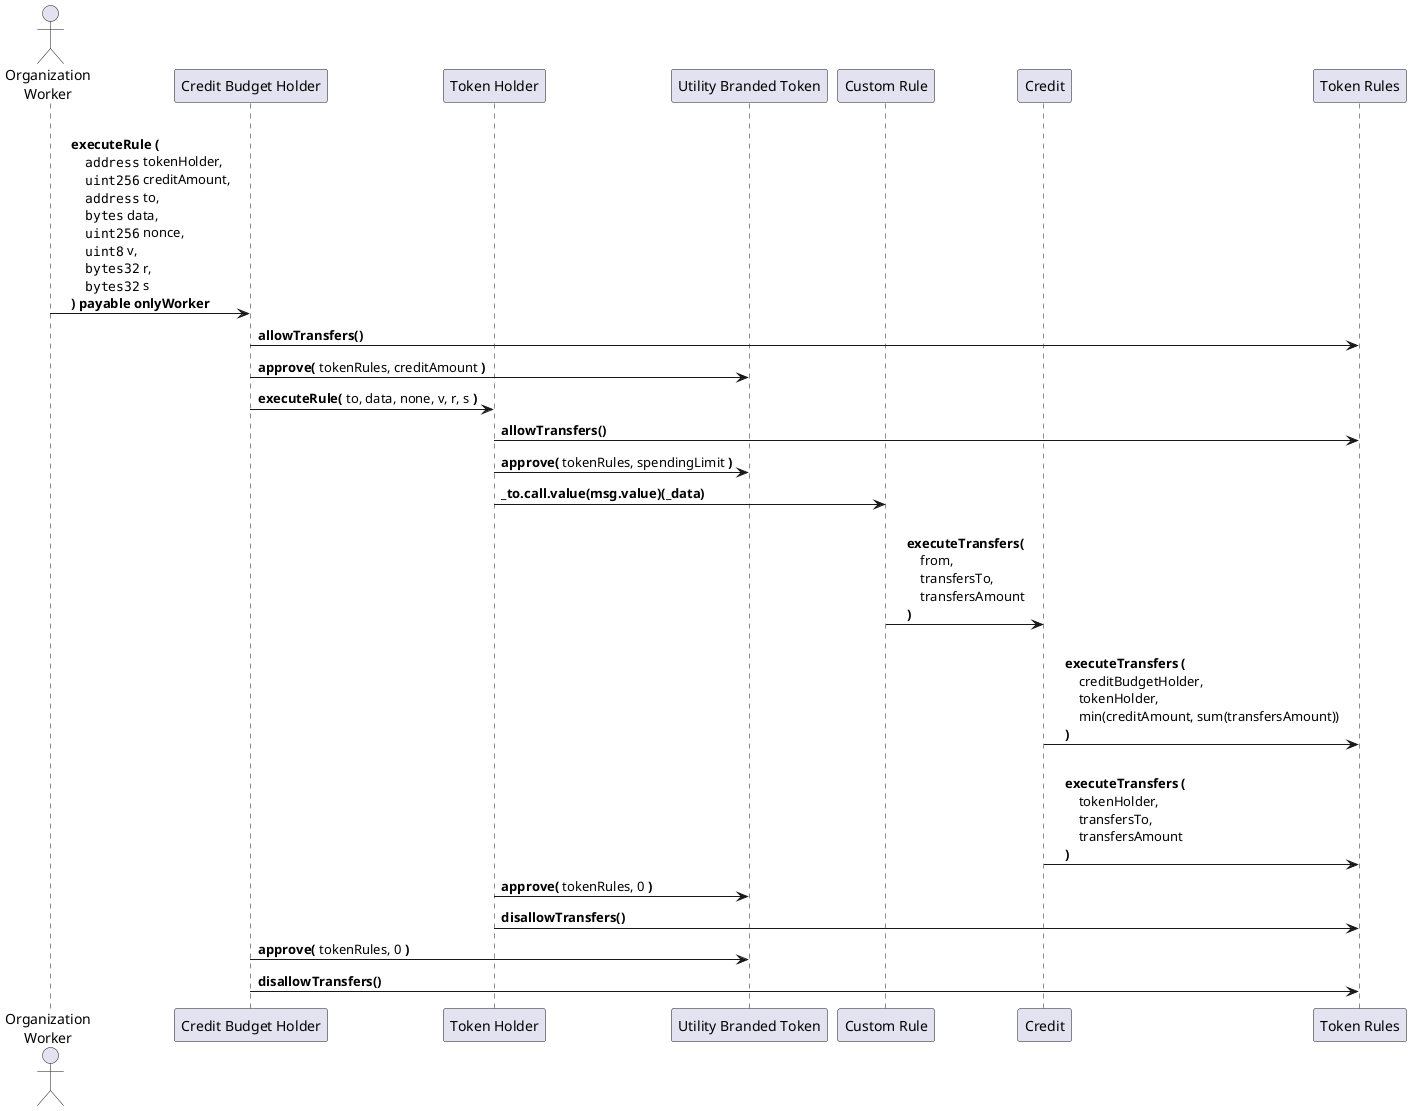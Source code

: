@startuml credit-sequence-diagram

actor org_worker as "Organization\nWorker"
participant credit_budget_holder as "Credit Budget Holder"
participant token_holder as "Token Holder"
participant ubt as "Utility Branded Token"
participant custom_rule as "Custom Rule"
participant credit as "Credit"
participant token_rules as "Token Rules"

org_worker->credit_budget_holder: \n\
    **executeRule (**\n\
        ""address"" tokenHolder, \n\
        ""uint256"" creditAmount, \n\
        ""address"" to, \n\
        ""bytes"" data, \n\
        ""uint256"" nonce, \n\
        ""uint8"" v, \n\
        ""bytes32"" r, \n\
        ""bytes32"" s \n\
    **)** **payable** **onlyWorker**

credit_budget_holder->token_rules: **allowTransfers()**
credit_budget_holder->ubt: **approve( **tokenRules, creditAmount **)**

credit_budget_holder->token_holder: **executeRule( **to, data, none, v, r, s **)**

token_holder->token_rules: **allowTransfers()**
token_holder->ubt: **approve(** tokenRules, spendingLimit **)**

token_holder->custom_rule: **_to.call.value(msg.value)(_data)**

custom_rule->credit: \n\
    **executeTransfers(** \n\
        from, \n\
        transfersTo, \n\
        transfersAmount \n\
    **)**

credit->token_rules: \n\
    **executeTransfers (** \n\
        creditBudgetHolder, \n\
        tokenHolder, \n\
        min(creditAmount, sum(transfersAmount)) \n\
    **)**

credit->token_rules: \n\
    **executeTransfers (** \n\
        tokenHolder, \n\
        transfersTo, \n\
        transfersAmount \n\
    **)**

token_holder->ubt: **approve(** tokenRules, 0 **)**
token_holder->token_rules: **disallowTransfers()**

credit_budget_holder->ubt: **approve(** tokenRules, 0 **)**
credit_budget_holder->token_rules: **disallowTransfers()**

@enduml
